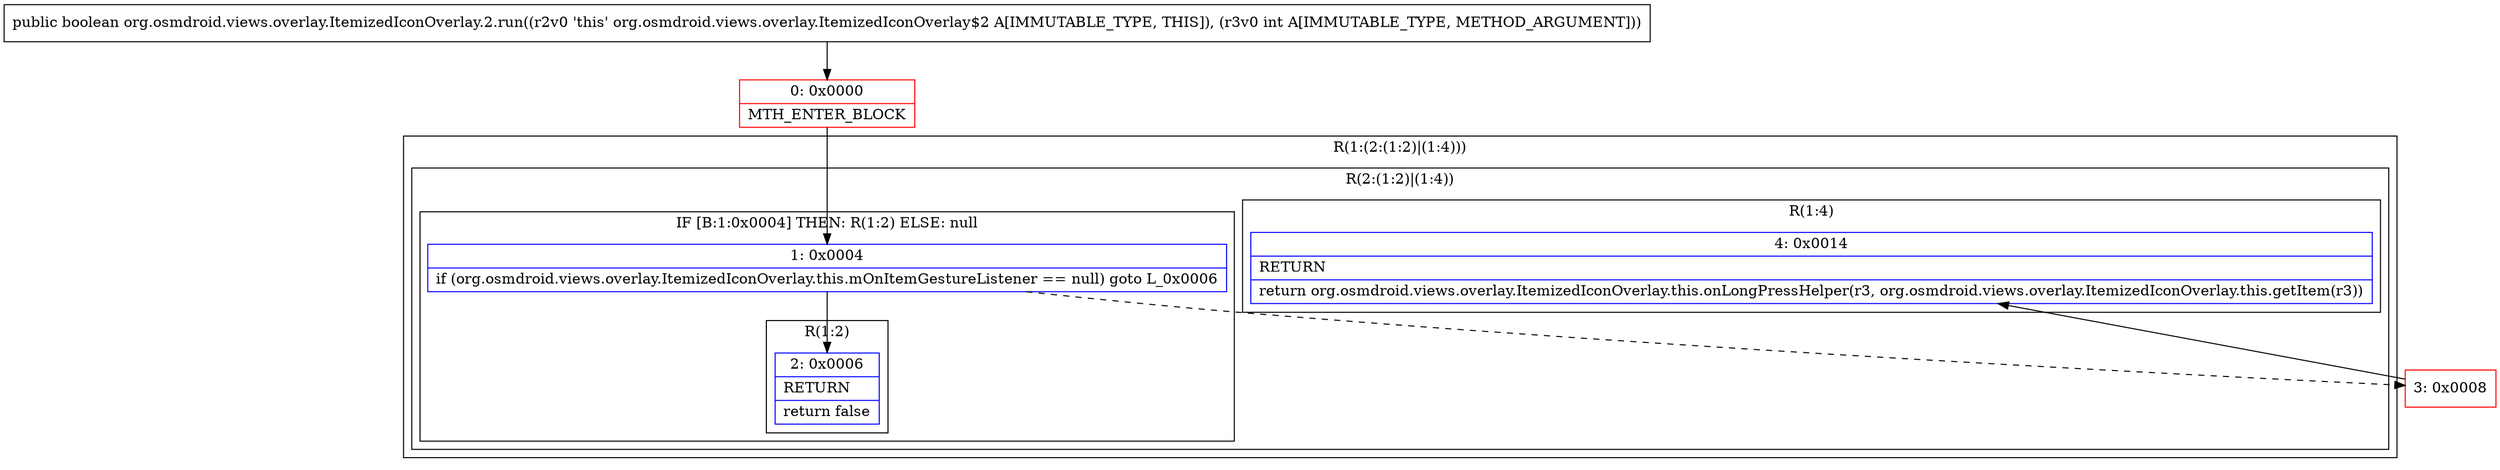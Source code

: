 digraph "CFG fororg.osmdroid.views.overlay.ItemizedIconOverlay.2.run(I)Z" {
subgraph cluster_Region_487986225 {
label = "R(1:(2:(1:2)|(1:4)))";
node [shape=record,color=blue];
subgraph cluster_Region_2116771166 {
label = "R(2:(1:2)|(1:4))";
node [shape=record,color=blue];
subgraph cluster_IfRegion_1073914133 {
label = "IF [B:1:0x0004] THEN: R(1:2) ELSE: null";
node [shape=record,color=blue];
Node_1 [shape=record,label="{1\:\ 0x0004|if (org.osmdroid.views.overlay.ItemizedIconOverlay.this.mOnItemGestureListener == null) goto L_0x0006\l}"];
subgraph cluster_Region_272521059 {
label = "R(1:2)";
node [shape=record,color=blue];
Node_2 [shape=record,label="{2\:\ 0x0006|RETURN\l|return false\l}"];
}
}
subgraph cluster_Region_1025801929 {
label = "R(1:4)";
node [shape=record,color=blue];
Node_4 [shape=record,label="{4\:\ 0x0014|RETURN\l|return org.osmdroid.views.overlay.ItemizedIconOverlay.this.onLongPressHelper(r3, org.osmdroid.views.overlay.ItemizedIconOverlay.this.getItem(r3))\l}"];
}
}
}
Node_0 [shape=record,color=red,label="{0\:\ 0x0000|MTH_ENTER_BLOCK\l}"];
Node_3 [shape=record,color=red,label="{3\:\ 0x0008}"];
MethodNode[shape=record,label="{public boolean org.osmdroid.views.overlay.ItemizedIconOverlay.2.run((r2v0 'this' org.osmdroid.views.overlay.ItemizedIconOverlay$2 A[IMMUTABLE_TYPE, THIS]), (r3v0 int A[IMMUTABLE_TYPE, METHOD_ARGUMENT])) }"];
MethodNode -> Node_0;
Node_1 -> Node_2;
Node_1 -> Node_3[style=dashed];
Node_0 -> Node_1;
Node_3 -> Node_4;
}

